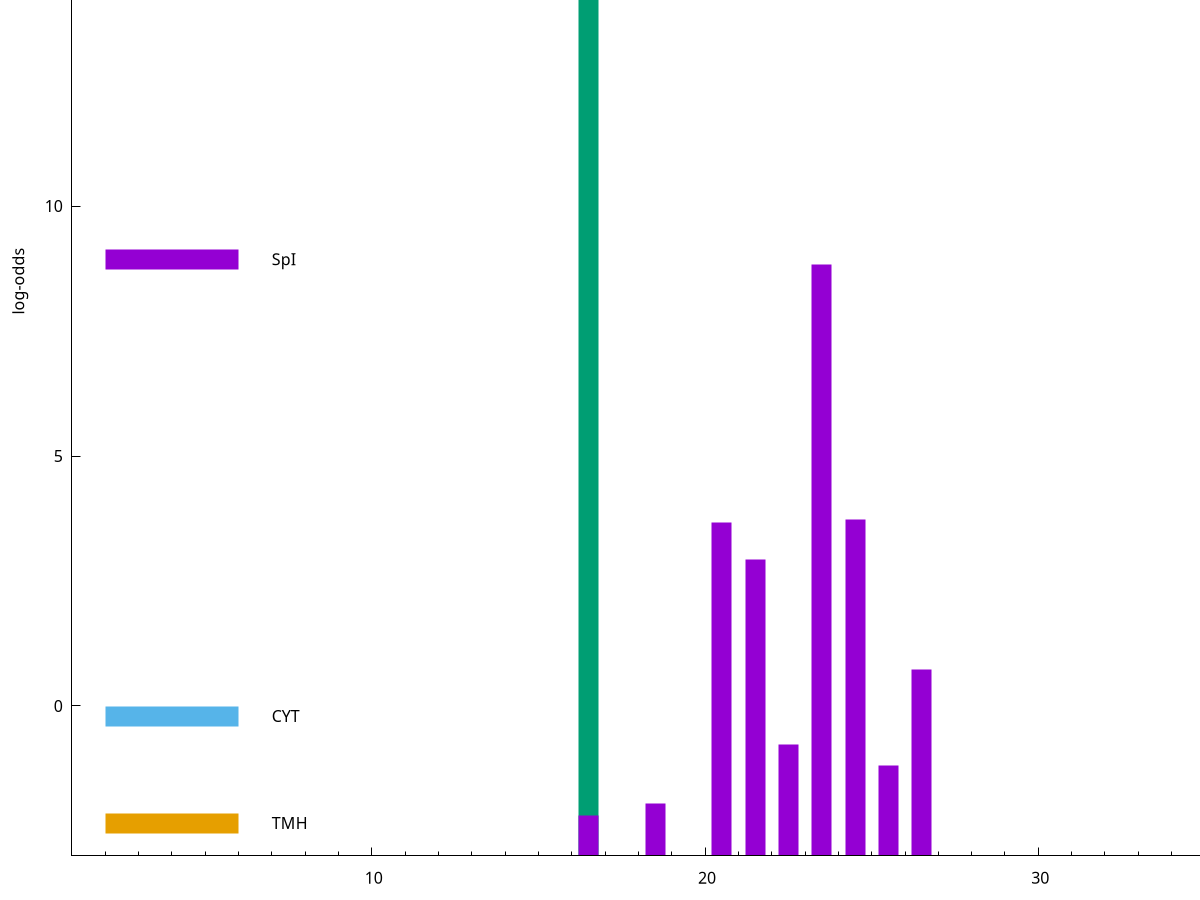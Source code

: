 set title "LipoP predictions for SRR4017837.gff"
set size 2., 1.4
set xrange [1:70] 
set mxtics 10
set yrange [-3:20]
set y2range [0:23]
set ylabel "log-odds"
set term postscript eps color solid "Helvetica" 30
set output "SRR4017837.gff29.eps"
set arrow from 2,18.5962 to 6,18.5962 nohead lt 2 lw 20
set label "SpII" at 7,18.5962
set arrow from 2,8.93833 to 6,8.93833 nohead lt 1 lw 20
set label "SpI" at 7,8.93833
set arrow from 2,-0.200913 to 6,-0.200913 nohead lt 3 lw 20
set label "CYT" at 7,-0.200913
set arrow from 2,-2.34258 to 6,-2.34258 nohead lt 4 lw 20
set label "TMH" at 7,-2.34258
set arrow from 2,18.5962 to 6,18.5962 nohead lt 2 lw 20
set label "SpII" at 7,18.5962
# NOTE: The scores below are the log-odds scores with the threshold
# NOTE: subtracted (a hack to make gnuplot make the histogram all
# NOTE: look nice).
plot "-" axes x1y2 title "" with impulses lt 2 lw 20, "-" axes x1y2 title "" with impulses lt 1 lw 20
16.500000 21.596200
e
23.500000 11.825440
24.500000 6.729250
20.500000 6.672490
21.500000 5.939850
26.500000 3.722044
22.500000 2.225873
25.500000 1.812990
18.500000 1.044860
16.500000 0.811270
e
exit

